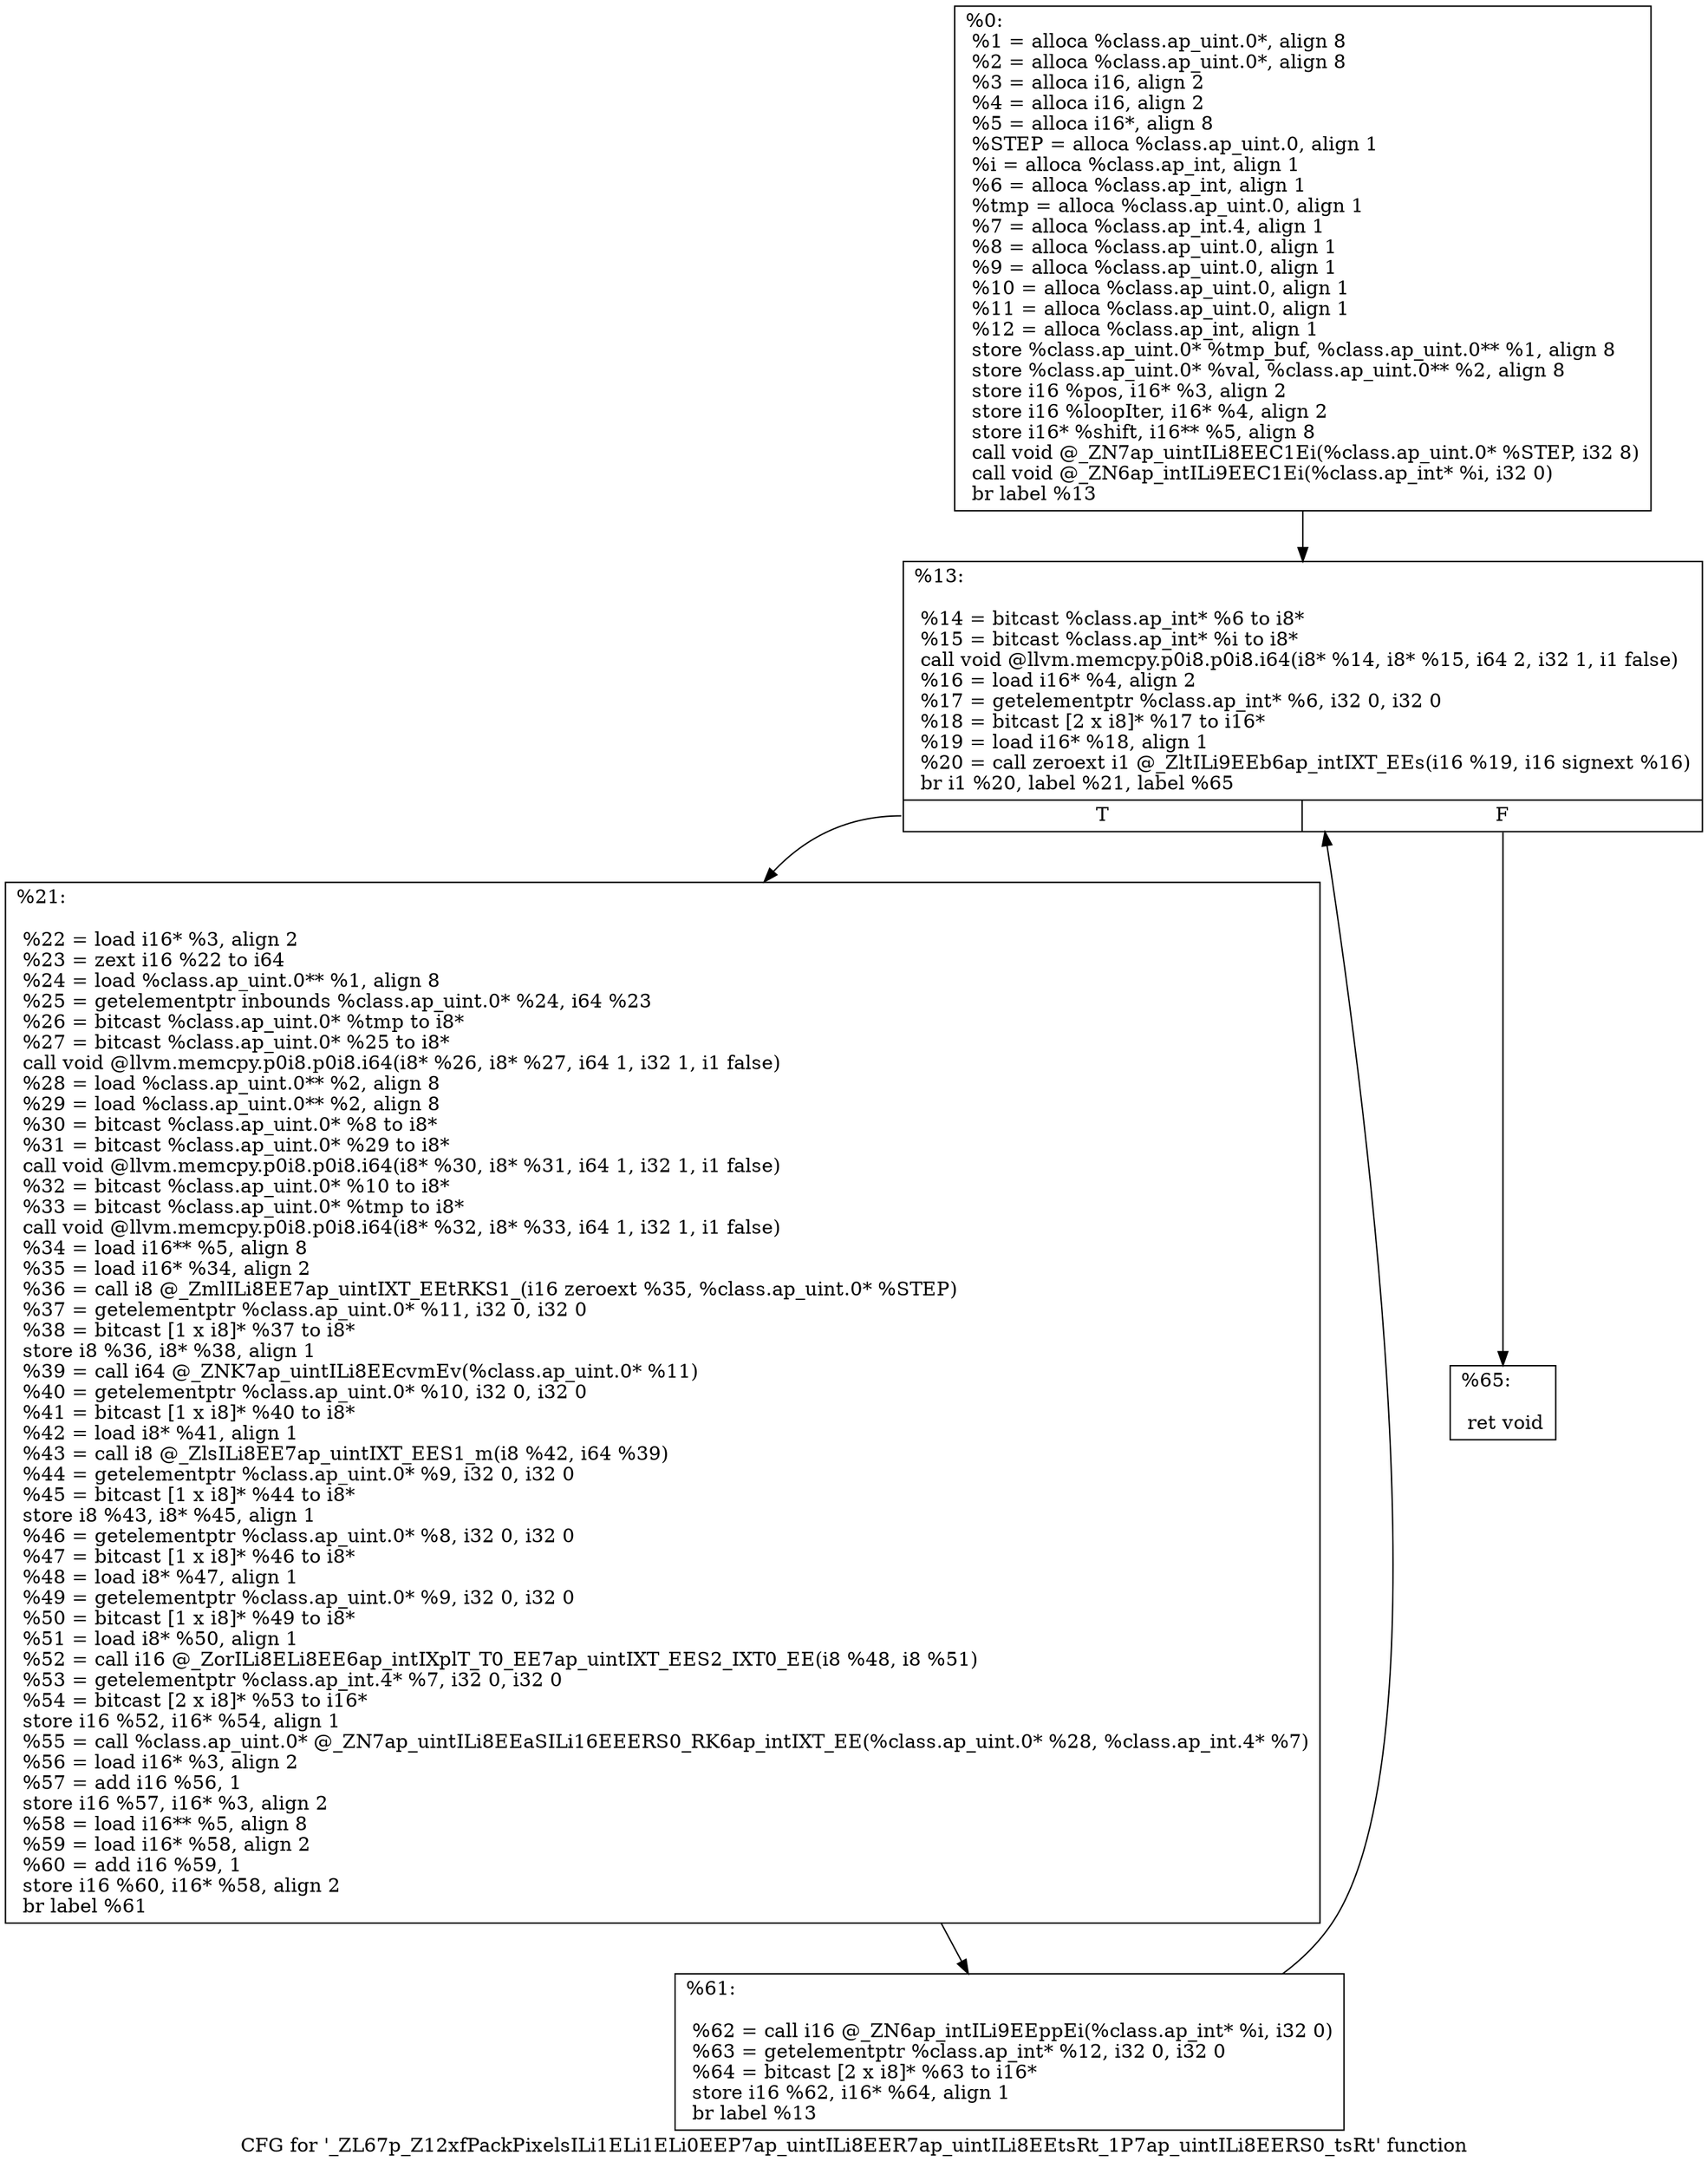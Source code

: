 digraph "CFG for '_ZL67p_Z12xfPackPixelsILi1ELi1ELi0EEP7ap_uintILi8EER7ap_uintILi8EEtsRt_1P7ap_uintILi8EERS0_tsRt' function" {
	label="CFG for '_ZL67p_Z12xfPackPixelsILi1ELi1ELi0EEP7ap_uintILi8EER7ap_uintILi8EEtsRt_1P7ap_uintILi8EERS0_tsRt' function";

	Node0x1e9a780 [shape=record,label="{%0:\l  %1 = alloca %class.ap_uint.0*, align 8\l  %2 = alloca %class.ap_uint.0*, align 8\l  %3 = alloca i16, align 2\l  %4 = alloca i16, align 2\l  %5 = alloca i16*, align 8\l  %STEP = alloca %class.ap_uint.0, align 1\l  %i = alloca %class.ap_int, align 1\l  %6 = alloca %class.ap_int, align 1\l  %tmp = alloca %class.ap_uint.0, align 1\l  %7 = alloca %class.ap_int.4, align 1\l  %8 = alloca %class.ap_uint.0, align 1\l  %9 = alloca %class.ap_uint.0, align 1\l  %10 = alloca %class.ap_uint.0, align 1\l  %11 = alloca %class.ap_uint.0, align 1\l  %12 = alloca %class.ap_int, align 1\l  store %class.ap_uint.0* %tmp_buf, %class.ap_uint.0** %1, align 8\l  store %class.ap_uint.0* %val, %class.ap_uint.0** %2, align 8\l  store i16 %pos, i16* %3, align 2\l  store i16 %loopIter, i16* %4, align 2\l  store i16* %shift, i16** %5, align 8\l  call void @_ZN7ap_uintILi8EEC1Ei(%class.ap_uint.0* %STEP, i32 8)\l  call void @_ZN6ap_intILi9EEC1Ei(%class.ap_int* %i, i32 0)\l  br label %13\l}"];
	Node0x1e9a780 -> Node0x1e9b450;
	Node0x1e9b450 [shape=record,label="{%13:\l\l  %14 = bitcast %class.ap_int* %6 to i8*\l  %15 = bitcast %class.ap_int* %i to i8*\l  call void @llvm.memcpy.p0i8.p0i8.i64(i8* %14, i8* %15, i64 2, i32 1, i1 false)\l  %16 = load i16* %4, align 2\l  %17 = getelementptr %class.ap_int* %6, i32 0, i32 0\l  %18 = bitcast [2 x i8]* %17 to i16*\l  %19 = load i16* %18, align 1\l  %20 = call zeroext i1 @_ZltILi9EEb6ap_intIXT_EEs(i16 %19, i16 signext %16)\l  br i1 %20, label %21, label %65\l|{<s0>T|<s1>F}}"];
	Node0x1e9b450:s0 -> Node0x1e9ba80;
	Node0x1e9b450:s1 -> Node0x1e9bae0;
	Node0x1e9ba80 [shape=record,label="{%21:\l\l  %22 = load i16* %3, align 2\l  %23 = zext i16 %22 to i64\l  %24 = load %class.ap_uint.0** %1, align 8\l  %25 = getelementptr inbounds %class.ap_uint.0* %24, i64 %23\l  %26 = bitcast %class.ap_uint.0* %tmp to i8*\l  %27 = bitcast %class.ap_uint.0* %25 to i8*\l  call void @llvm.memcpy.p0i8.p0i8.i64(i8* %26, i8* %27, i64 1, i32 1, i1 false)\l  %28 = load %class.ap_uint.0** %2, align 8\l  %29 = load %class.ap_uint.0** %2, align 8\l  %30 = bitcast %class.ap_uint.0* %8 to i8*\l  %31 = bitcast %class.ap_uint.0* %29 to i8*\l  call void @llvm.memcpy.p0i8.p0i8.i64(i8* %30, i8* %31, i64 1, i32 1, i1 false)\l  %32 = bitcast %class.ap_uint.0* %10 to i8*\l  %33 = bitcast %class.ap_uint.0* %tmp to i8*\l  call void @llvm.memcpy.p0i8.p0i8.i64(i8* %32, i8* %33, i64 1, i32 1, i1 false)\l  %34 = load i16** %5, align 8\l  %35 = load i16* %34, align 2\l  %36 = call i8 @_ZmlILi8EE7ap_uintIXT_EEtRKS1_(i16 zeroext %35, %class.ap_uint.0* %STEP)\l  %37 = getelementptr %class.ap_uint.0* %11, i32 0, i32 0\l  %38 = bitcast [1 x i8]* %37 to i8*\l  store i8 %36, i8* %38, align 1\l  %39 = call i64 @_ZNK7ap_uintILi8EEcvmEv(%class.ap_uint.0* %11)\l  %40 = getelementptr %class.ap_uint.0* %10, i32 0, i32 0\l  %41 = bitcast [1 x i8]* %40 to i8*\l  %42 = load i8* %41, align 1\l  %43 = call i8 @_ZlsILi8EE7ap_uintIXT_EES1_m(i8 %42, i64 %39)\l  %44 = getelementptr %class.ap_uint.0* %9, i32 0, i32 0\l  %45 = bitcast [1 x i8]* %44 to i8*\l  store i8 %43, i8* %45, align 1\l  %46 = getelementptr %class.ap_uint.0* %8, i32 0, i32 0\l  %47 = bitcast [1 x i8]* %46 to i8*\l  %48 = load i8* %47, align 1\l  %49 = getelementptr %class.ap_uint.0* %9, i32 0, i32 0\l  %50 = bitcast [1 x i8]* %49 to i8*\l  %51 = load i8* %50, align 1\l  %52 = call i16 @_ZorILi8ELi8EE6ap_intIXplT_T0_EE7ap_uintIXT_EES2_IXT0_EE(i8 %48, i8 %51)\l  %53 = getelementptr %class.ap_int.4* %7, i32 0, i32 0\l  %54 = bitcast [2 x i8]* %53 to i16*\l  store i16 %52, i16* %54, align 1\l  %55 = call %class.ap_uint.0* @_ZN7ap_uintILi8EEaSILi16EEERS0_RK6ap_intIXT_EE(%class.ap_uint.0* %28, %class.ap_int.4* %7)\l  %56 = load i16* %3, align 2\l  %57 = add i16 %56, 1\l  store i16 %57, i16* %3, align 2\l  %58 = load i16** %5, align 8\l  %59 = load i16* %58, align 2\l  %60 = add i16 %59, 1\l  store i16 %60, i16* %58, align 2\l  br label %61\l}"];
	Node0x1e9ba80 -> Node0x1e9e340;
	Node0x1e9e340 [shape=record,label="{%61:\l\l  %62 = call i16 @_ZN6ap_intILi9EEppEi(%class.ap_int* %i, i32 0)\l  %63 = getelementptr %class.ap_int* %12, i32 0, i32 0\l  %64 = bitcast [2 x i8]* %63 to i16*\l  store i16 %62, i16* %64, align 1\l  br label %13\l}"];
	Node0x1e9e340 -> Node0x1e9b450;
	Node0x1e9bae0 [shape=record,label="{%65:\l\l  ret void\l}"];
}
